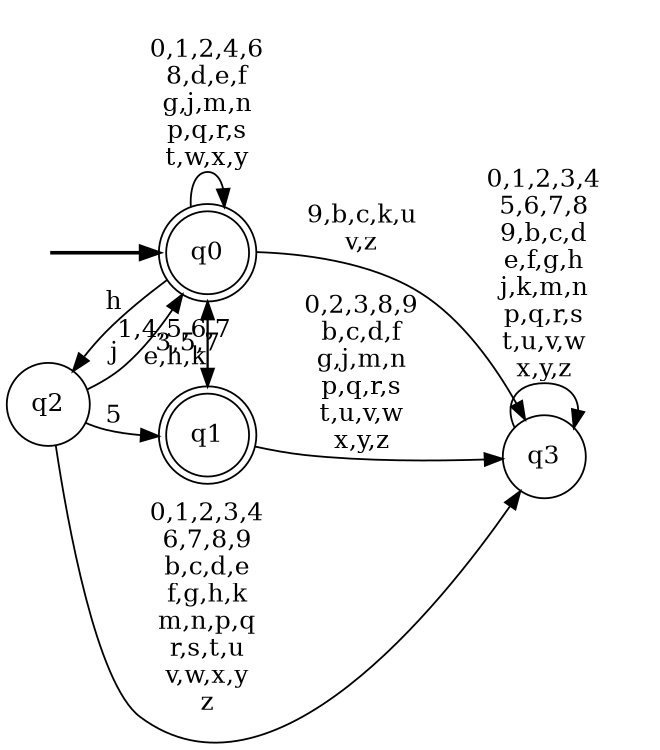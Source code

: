 digraph BlueStar {
__start0 [style = invis, shape = none, label = "", width = 0, height = 0];

rankdir=LR;
size="8,5";

s0 [style="rounded,filled", color="black", fillcolor="white" shape="doublecircle", label="q0"];
s1 [style="rounded,filled", color="black", fillcolor="white" shape="doublecircle", label="q1"];
s2 [style="filled", color="black", fillcolor="white" shape="circle", label="q2"];
s3 [style="filled", color="black", fillcolor="white" shape="circle", label="q3"];
subgraph cluster_main { 
	graph [pad=".75", ranksep="0.15", nodesep="0.15"];
	 style=invis; 
	__start0 -> s0 [penwidth=2];
}
s0 -> s0 [label="0,1,2,4,6\n8,d,e,f\ng,j,m,n\np,q,r,s\nt,w,x,y"];
s0 -> s1 [label="3,5,7"];
s0 -> s2 [label="h"];
s0 -> s3 [label="9,b,c,k,u\nv,z"];
s1 -> s0 [label="1,4,5,6,7\ne,h,k"];
s1 -> s3 [label="0,2,3,8,9\nb,c,d,f\ng,j,m,n\np,q,r,s\nt,u,v,w\nx,y,z"];
s2 -> s0 [label="j"];
s2 -> s1 [label="5"];
s2 -> s3 [label="0,1,2,3,4\n6,7,8,9\nb,c,d,e\nf,g,h,k\nm,n,p,q\nr,s,t,u\nv,w,x,y\nz"];
s3 -> s3 [label="0,1,2,3,4\n5,6,7,8\n9,b,c,d\ne,f,g,h\nj,k,m,n\np,q,r,s\nt,u,v,w\nx,y,z"];

}